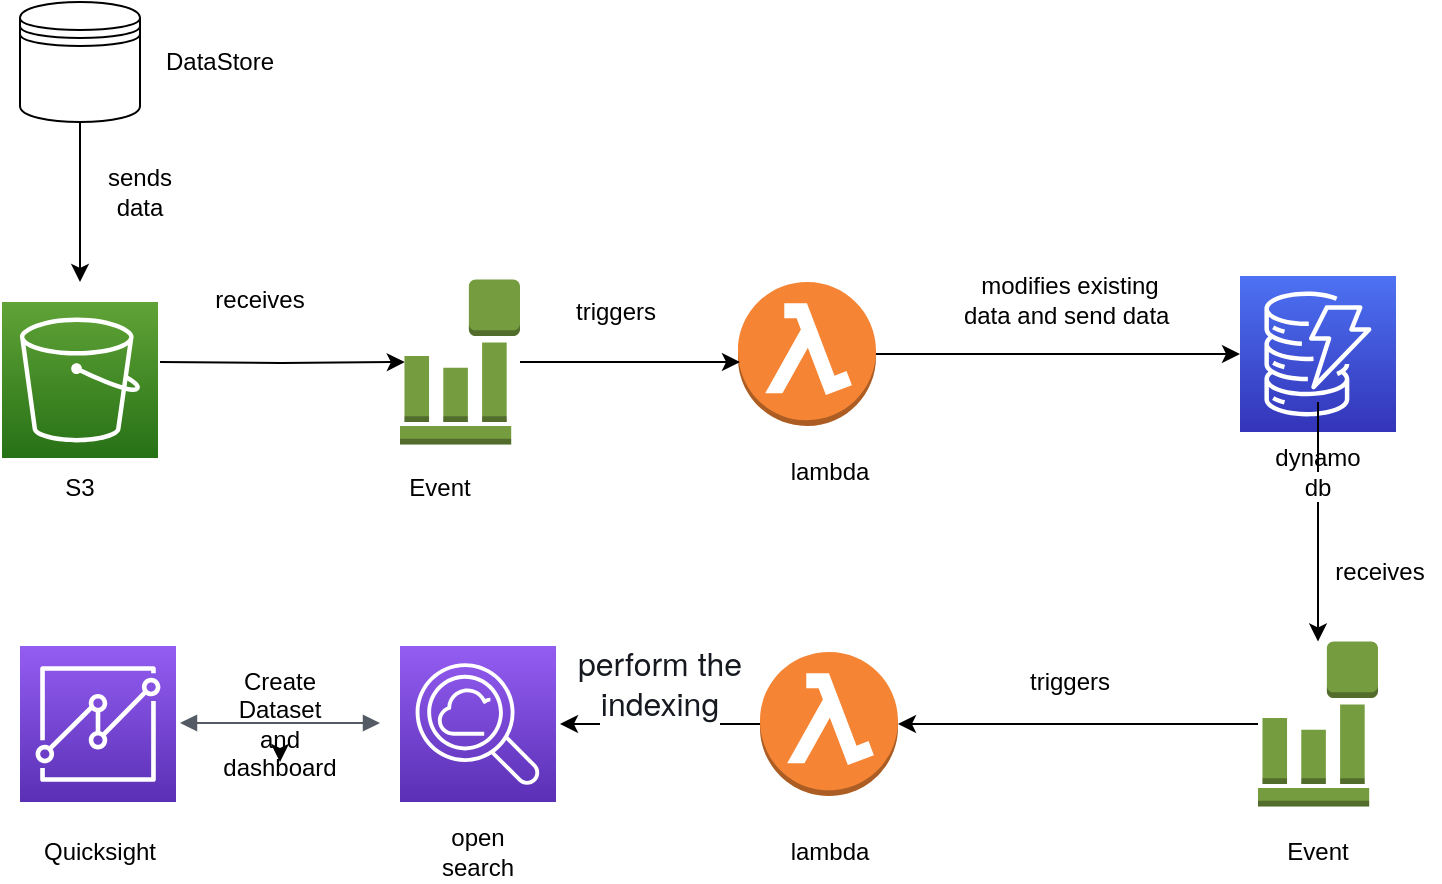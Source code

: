 <mxfile version="16.5.3" type="github">
  <diagram id="JT5B8QQr4kYiMaE1ZzIW" name="Page-1">
    <mxGraphModel dx="830" dy="559" grid="1" gridSize="10" guides="1" tooltips="1" connect="1" arrows="1" fold="1" page="1" pageScale="1" pageWidth="827" pageHeight="1169" math="0" shadow="0">
      <root>
        <mxCell id="0" />
        <mxCell id="1" parent="0" />
        <mxCell id="59cwxuM8bhVFvn0urTvc-44" style="edgeStyle=orthogonalEdgeStyle;rounded=0;orthogonalLoop=1;jettySize=auto;html=1;entryX=0.04;entryY=0.5;entryDx=0;entryDy=0;entryPerimeter=0;" parent="1" target="59cwxuM8bhVFvn0urTvc-38" edge="1">
          <mxGeometry relative="1" as="geometry">
            <mxPoint x="90" y="220" as="sourcePoint" />
          </mxGeometry>
        </mxCell>
        <mxCell id="59cwxuM8bhVFvn0urTvc-4" value="" style="sketch=0;points=[[0,0,0],[0.25,0,0],[0.5,0,0],[0.75,0,0],[1,0,0],[0,1,0],[0.25,1,0],[0.5,1,0],[0.75,1,0],[1,1,0],[0,0.25,0],[0,0.5,0],[0,0.75,0],[1,0.25,0],[1,0.5,0],[1,0.75,0]];outlineConnect=0;fontColor=#232F3E;gradientColor=#945DF2;gradientDirection=north;fillColor=#5A30B5;strokeColor=#ffffff;dashed=0;verticalLabelPosition=bottom;verticalAlign=top;align=center;html=1;fontSize=12;fontStyle=0;aspect=fixed;shape=mxgraph.aws4.resourceIcon;resIcon=mxgraph.aws4.cloudsearch2;" parent="1" vertex="1">
          <mxGeometry x="210" y="362" width="78" height="78" as="geometry" />
        </mxCell>
        <mxCell id="59cwxuM8bhVFvn0urTvc-9" value="" style="sketch=0;points=[[0,0,0],[0.25,0,0],[0.5,0,0],[0.75,0,0],[1,0,0],[0,1,0],[0.25,1,0],[0.5,1,0],[0.75,1,0],[1,1,0],[0,0.25,0],[0,0.5,0],[0,0.75,0],[1,0.25,0],[1,0.5,0],[1,0.75,0]];outlineConnect=0;fontColor=#232F3E;gradientColor=#4D72F3;gradientDirection=north;fillColor=#3334B9;strokeColor=#ffffff;dashed=0;verticalLabelPosition=bottom;verticalAlign=top;align=center;html=1;fontSize=12;fontStyle=0;aspect=fixed;shape=mxgraph.aws4.resourceIcon;resIcon=mxgraph.aws4.dynamodb;" parent="1" vertex="1">
          <mxGeometry x="630" y="177" width="78" height="78" as="geometry" />
        </mxCell>
        <mxCell id="59cwxuM8bhVFvn0urTvc-11" value="" style="sketch=0;points=[[0,0,0],[0.25,0,0],[0.5,0,0],[0.75,0,0],[1,0,0],[0,1,0],[0.25,1,0],[0.5,1,0],[0.75,1,0],[1,1,0],[0,0.25,0],[0,0.5,0],[0,0.75,0],[1,0.25,0],[1,0.5,0],[1,0.75,0]];outlineConnect=0;fontColor=#232F3E;gradientColor=#945DF2;gradientDirection=north;fillColor=#5A30B5;strokeColor=#ffffff;dashed=0;verticalLabelPosition=bottom;verticalAlign=top;align=center;html=1;fontSize=12;fontStyle=0;aspect=fixed;shape=mxgraph.aws4.resourceIcon;resIcon=mxgraph.aws4.quicksight;" parent="1" vertex="1">
          <mxGeometry x="20" y="362" width="78" height="78" as="geometry" />
        </mxCell>
        <mxCell id="59cwxuM8bhVFvn0urTvc-21" style="edgeStyle=orthogonalEdgeStyle;rounded=0;orthogonalLoop=1;jettySize=auto;html=1;" parent="1" source="59cwxuM8bhVFvn0urTvc-13" target="59cwxuM8bhVFvn0urTvc-9" edge="1">
          <mxGeometry relative="1" as="geometry" />
        </mxCell>
        <mxCell id="59cwxuM8bhVFvn0urTvc-13" value="" style="outlineConnect=0;dashed=0;verticalLabelPosition=bottom;verticalAlign=top;align=center;html=1;shape=mxgraph.aws3.lambda_function;fillColor=#F58534;gradientColor=none;" parent="1" vertex="1">
          <mxGeometry x="379" y="180" width="69" height="72" as="geometry" />
        </mxCell>
        <mxCell id="59cwxuM8bhVFvn0urTvc-15" value="" style="edgeStyle=orthogonalEdgeStyle;html=1;endArrow=block;elbow=vertical;startArrow=block;startFill=1;endFill=1;strokeColor=#545B64;rounded=0;" parent="1" edge="1">
          <mxGeometry width="100" relative="1" as="geometry">
            <mxPoint x="100" y="400.5" as="sourcePoint" />
            <mxPoint x="200" y="400.5" as="targetPoint" />
          </mxGeometry>
        </mxCell>
        <mxCell id="59cwxuM8bhVFvn0urTvc-41" style="edgeStyle=orthogonalEdgeStyle;rounded=0;orthogonalLoop=1;jettySize=auto;html=1;entryX=1;entryY=0.5;entryDx=0;entryDy=0;entryPerimeter=0;" parent="1" source="59cwxuM8bhVFvn0urTvc-18" target="59cwxuM8bhVFvn0urTvc-39" edge="1">
          <mxGeometry relative="1" as="geometry" />
        </mxCell>
        <mxCell id="59cwxuM8bhVFvn0urTvc-18" value="" style="outlineConnect=0;dashed=0;verticalLabelPosition=bottom;verticalAlign=top;align=center;html=1;shape=mxgraph.aws3.event_event_based;fillColor=#759C3E;gradientColor=none;" parent="1" vertex="1">
          <mxGeometry x="639" y="359.75" width="60" height="82.5" as="geometry" />
        </mxCell>
        <mxCell id="59cwxuM8bhVFvn0urTvc-23" value="Event" style="text;html=1;strokeColor=none;fillColor=none;align=center;verticalAlign=middle;whiteSpace=wrap;rounded=0;" parent="1" vertex="1">
          <mxGeometry x="200" y="268" width="60" height="30" as="geometry" />
        </mxCell>
        <mxCell id="59cwxuM8bhVFvn0urTvc-28" style="edgeStyle=orthogonalEdgeStyle;rounded=0;orthogonalLoop=1;jettySize=auto;html=1;" parent="1" source="59cwxuM8bhVFvn0urTvc-27" edge="1">
          <mxGeometry relative="1" as="geometry">
            <mxPoint x="50" y="180" as="targetPoint" />
          </mxGeometry>
        </mxCell>
        <mxCell id="59cwxuM8bhVFvn0urTvc-27" value="" style="shape=datastore;whiteSpace=wrap;html=1;" parent="1" vertex="1">
          <mxGeometry x="20" y="40" width="60" height="60" as="geometry" />
        </mxCell>
        <mxCell id="59cwxuM8bhVFvn0urTvc-29" value="lambda" style="text;html=1;strokeColor=none;fillColor=none;align=center;verticalAlign=middle;whiteSpace=wrap;rounded=0;" parent="1" vertex="1">
          <mxGeometry x="394.5" y="260" width="60" height="30" as="geometry" />
        </mxCell>
        <mxCell id="59cwxuM8bhVFvn0urTvc-46" style="edgeStyle=orthogonalEdgeStyle;rounded=0;orthogonalLoop=1;jettySize=auto;html=1;" parent="1" source="59cwxuM8bhVFvn0urTvc-30" target="59cwxuM8bhVFvn0urTvc-18" edge="1">
          <mxGeometry relative="1" as="geometry" />
        </mxCell>
        <mxCell id="59cwxuM8bhVFvn0urTvc-30" value="dynamo db" style="text;html=1;strokeColor=none;fillColor=none;align=center;verticalAlign=middle;whiteSpace=wrap;rounded=0;" parent="1" vertex="1">
          <mxGeometry x="639" y="260" width="60" height="30" as="geometry" />
        </mxCell>
        <mxCell id="59cwxuM8bhVFvn0urTvc-31" value="" style="edgeStyle=orthogonalEdgeStyle;rounded=0;orthogonalLoop=1;jettySize=auto;html=1;entryX=0.5;entryY=0;entryDx=0;entryDy=0;entryPerimeter=0;endArrow=none;" parent="1" source="59cwxuM8bhVFvn0urTvc-9" target="59cwxuM8bhVFvn0urTvc-30" edge="1">
          <mxGeometry relative="1" as="geometry">
            <mxPoint x="669" y="249" as="sourcePoint" />
            <mxPoint x="669" y="358" as="targetPoint" />
          </mxGeometry>
        </mxCell>
        <mxCell id="59cwxuM8bhVFvn0urTvc-32" value="open search" style="text;html=1;strokeColor=none;fillColor=none;align=center;verticalAlign=middle;whiteSpace=wrap;rounded=0;" parent="1" vertex="1">
          <mxGeometry x="219" y="450" width="60" height="30" as="geometry" />
        </mxCell>
        <mxCell id="59cwxuM8bhVFvn0urTvc-33" value="DataStore" style="text;html=1;strokeColor=none;fillColor=none;align=center;verticalAlign=middle;whiteSpace=wrap;rounded=0;" parent="1" vertex="1">
          <mxGeometry x="90" y="55" width="60" height="30" as="geometry" />
        </mxCell>
        <mxCell id="59cwxuM8bhVFvn0urTvc-34" value="Quicksight" style="text;html=1;strokeColor=none;fillColor=none;align=center;verticalAlign=middle;whiteSpace=wrap;rounded=0;" parent="1" vertex="1">
          <mxGeometry x="30" y="450" width="60" height="30" as="geometry" />
        </mxCell>
        <mxCell id="59cwxuM8bhVFvn0urTvc-35" value="sends data" style="text;html=1;strokeColor=none;fillColor=none;align=center;verticalAlign=middle;whiteSpace=wrap;rounded=0;" parent="1" vertex="1">
          <mxGeometry x="50" y="120" width="60" height="30" as="geometry" />
        </mxCell>
        <mxCell id="59cwxuM8bhVFvn0urTvc-36" value="receives" style="text;html=1;strokeColor=none;fillColor=none;align=center;verticalAlign=middle;whiteSpace=wrap;rounded=0;" parent="1" vertex="1">
          <mxGeometry x="110" y="174" width="60" height="30" as="geometry" />
        </mxCell>
        <mxCell id="59cwxuM8bhVFvn0urTvc-37" value="modifies existing data and send data&amp;nbsp;&lt;br&gt;" style="text;html=1;strokeColor=none;fillColor=none;align=center;verticalAlign=middle;whiteSpace=wrap;rounded=0;" parent="1" vertex="1">
          <mxGeometry x="490" y="163.5" width="110" height="51" as="geometry" />
        </mxCell>
        <mxCell id="59cwxuM8bhVFvn0urTvc-45" style="edgeStyle=orthogonalEdgeStyle;rounded=0;orthogonalLoop=1;jettySize=auto;html=1;" parent="1" source="59cwxuM8bhVFvn0urTvc-38" edge="1">
          <mxGeometry relative="1" as="geometry">
            <mxPoint x="380" y="220" as="targetPoint" />
          </mxGeometry>
        </mxCell>
        <mxCell id="59cwxuM8bhVFvn0urTvc-38" value="" style="outlineConnect=0;dashed=0;verticalLabelPosition=bottom;verticalAlign=top;align=center;html=1;shape=mxgraph.aws3.event_event_based;fillColor=#759C3E;gradientColor=none;" parent="1" vertex="1">
          <mxGeometry x="210" y="178.75" width="60" height="82.5" as="geometry" />
        </mxCell>
        <mxCell id="59cwxuM8bhVFvn0urTvc-43" style="edgeStyle=orthogonalEdgeStyle;rounded=0;orthogonalLoop=1;jettySize=auto;html=1;" parent="1" source="59cwxuM8bhVFvn0urTvc-39" edge="1">
          <mxGeometry relative="1" as="geometry">
            <mxPoint x="290" y="401" as="targetPoint" />
          </mxGeometry>
        </mxCell>
        <mxCell id="59cwxuM8bhVFvn0urTvc-39" value="" style="outlineConnect=0;dashed=0;verticalLabelPosition=bottom;verticalAlign=top;align=center;html=1;shape=mxgraph.aws3.lambda_function;fillColor=#F58534;gradientColor=none;" parent="1" vertex="1">
          <mxGeometry x="390" y="365" width="69" height="72" as="geometry" />
        </mxCell>
        <mxCell id="59cwxuM8bhVFvn0urTvc-40" value="lambda" style="text;html=1;strokeColor=none;fillColor=none;align=center;verticalAlign=middle;whiteSpace=wrap;rounded=0;" parent="1" vertex="1">
          <mxGeometry x="394.5" y="450" width="60" height="30" as="geometry" />
        </mxCell>
        <mxCell id="59cwxuM8bhVFvn0urTvc-42" value="Event" style="text;html=1;strokeColor=none;fillColor=none;align=center;verticalAlign=middle;whiteSpace=wrap;rounded=0;" parent="1" vertex="1">
          <mxGeometry x="639" y="450" width="60" height="30" as="geometry" />
        </mxCell>
        <mxCell id="59cwxuM8bhVFvn0urTvc-47" value="triggers" style="text;html=1;strokeColor=none;fillColor=none;align=center;verticalAlign=middle;whiteSpace=wrap;rounded=0;" parent="1" vertex="1">
          <mxGeometry x="288" y="180" width="60" height="30" as="geometry" />
        </mxCell>
        <mxCell id="59cwxuM8bhVFvn0urTvc-48" value="receives" style="text;html=1;strokeColor=none;fillColor=none;align=center;verticalAlign=middle;whiteSpace=wrap;rounded=0;" parent="1" vertex="1">
          <mxGeometry x="670" y="310" width="60" height="30" as="geometry" />
        </mxCell>
        <mxCell id="59cwxuM8bhVFvn0urTvc-49" value="&lt;span style=&quot;font-size: 16px; font-style: normal; font-weight: 400; letter-spacing: normal; text-indent: 0px; text-transform: none; word-spacing: 0px; text-decoration: none; color: rgb(22, 25, 31); font-family: &amp;quot;amazon ember&amp;quot;, &amp;quot;helvetica neue&amp;quot;, roboto, arial, sans-serif; background-color: rgb(255, 255, 255); float: none; display: inline;&quot;&gt;perform the indexing&lt;/span&gt;" style="text;html=1;strokeColor=none;fillColor=none;align=center;verticalAlign=middle;whiteSpace=wrap;rounded=0;" parent="1" vertex="1">
          <mxGeometry x="290" y="365" width="100" height="30" as="geometry" />
        </mxCell>
        <mxCell id="59cwxuM8bhVFvn0urTvc-50" value="triggers" style="text;html=1;strokeColor=none;fillColor=none;align=center;verticalAlign=middle;whiteSpace=wrap;rounded=0;" parent="1" vertex="1">
          <mxGeometry x="515" y="365" width="60" height="30" as="geometry" />
        </mxCell>
        <mxCell id="Kd0lv0mYYPozRs3Kw0gB-1" value="" style="sketch=0;points=[[0,0,0],[0.25,0,0],[0.5,0,0],[0.75,0,0],[1,0,0],[0,1,0],[0.25,1,0],[0.5,1,0],[0.75,1,0],[1,1,0],[0,0.25,0],[0,0.5,0],[0,0.75,0],[1,0.25,0],[1,0.5,0],[1,0.75,0]];outlineConnect=0;fontColor=#232F3E;gradientColor=#60A337;gradientDirection=north;fillColor=#277116;strokeColor=#ffffff;dashed=0;verticalLabelPosition=bottom;verticalAlign=top;align=center;html=1;fontSize=12;fontStyle=0;aspect=fixed;shape=mxgraph.aws4.resourceIcon;resIcon=mxgraph.aws4.s3;" vertex="1" parent="1">
          <mxGeometry x="11" y="190" width="78" height="78" as="geometry" />
        </mxCell>
        <mxCell id="Kd0lv0mYYPozRs3Kw0gB-2" value="S3" style="text;html=1;strokeColor=none;fillColor=none;align=center;verticalAlign=middle;whiteSpace=wrap;rounded=0;" vertex="1" parent="1">
          <mxGeometry x="20" y="268" width="60" height="30" as="geometry" />
        </mxCell>
        <mxCell id="Kd0lv0mYYPozRs3Kw0gB-4" style="edgeStyle=orthogonalEdgeStyle;rounded=0;orthogonalLoop=1;jettySize=auto;html=1;exitX=0.5;exitY=1;exitDx=0;exitDy=0;" edge="1" parent="1" source="Kd0lv0mYYPozRs3Kw0gB-3">
          <mxGeometry relative="1" as="geometry">
            <mxPoint x="150" y="420" as="targetPoint" />
          </mxGeometry>
        </mxCell>
        <mxCell id="Kd0lv0mYYPozRs3Kw0gB-3" value="Create Dataset and dashboard&lt;br&gt;" style="text;html=1;strokeColor=none;fillColor=none;align=center;verticalAlign=middle;whiteSpace=wrap;rounded=0;" vertex="1" parent="1">
          <mxGeometry x="120" y="386" width="60" height="30" as="geometry" />
        </mxCell>
      </root>
    </mxGraphModel>
  </diagram>
</mxfile>
